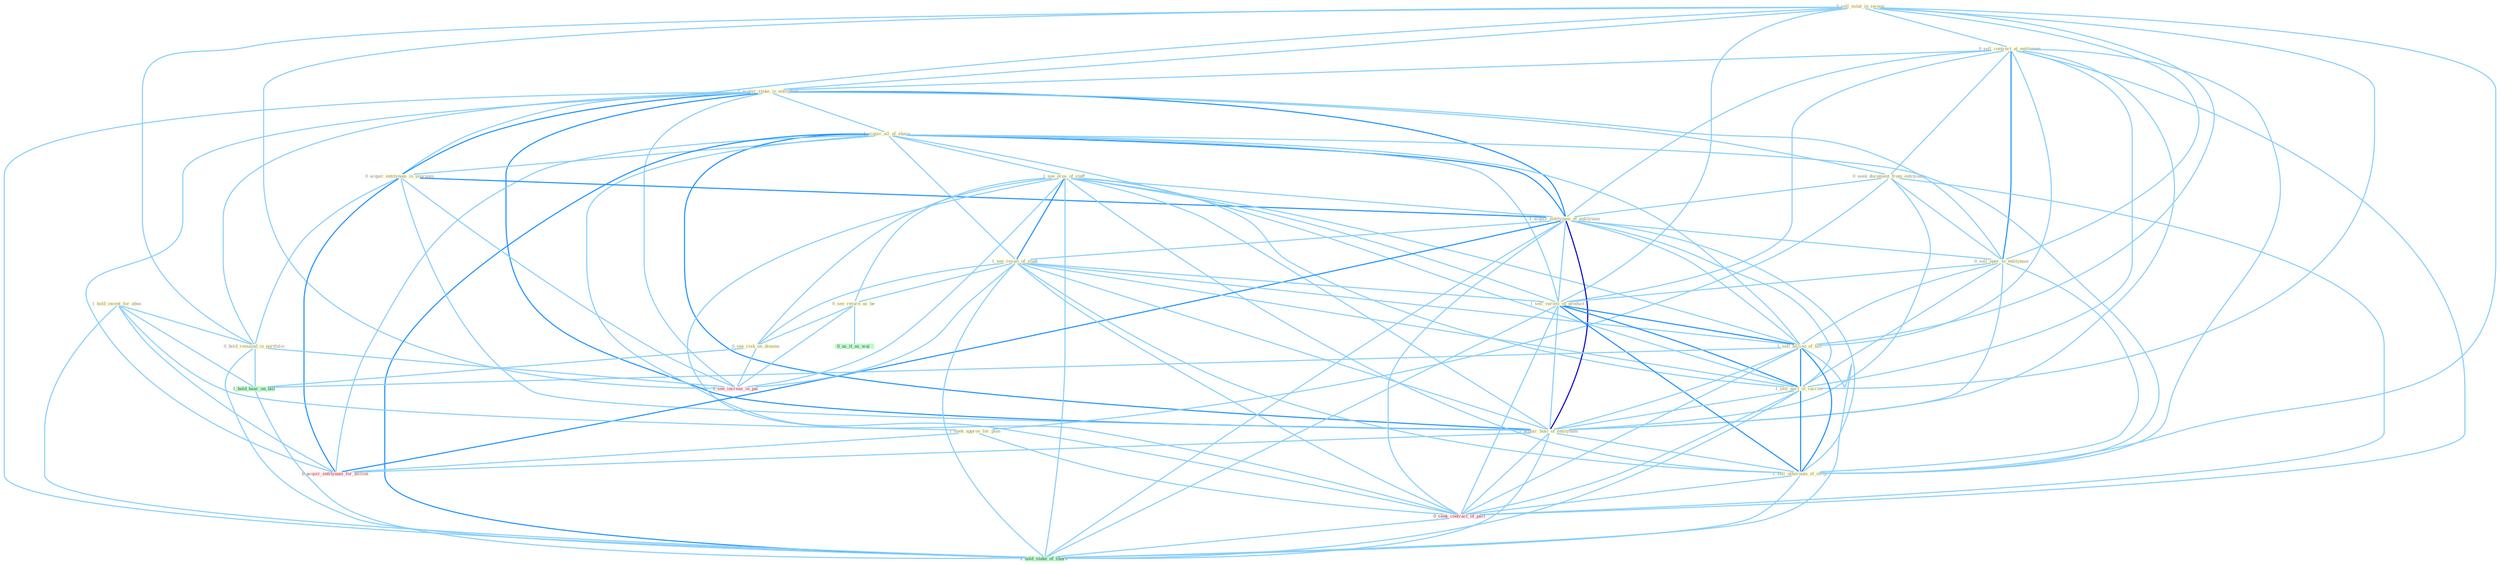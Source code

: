 Graph G{ 
    node
    [shape=polygon,style=filled,width=.5,height=.06,color="#BDFCC9",fixedsize=true,fontsize=4,
    fontcolor="#2f4f4f"];
    {node
    [color="#ffffe0", fontcolor="#8b7d6b"] "0_sell_estat_in_swoop " "0_sell_contract_at_entitynam " "1_acquir_stake_in_entitynam " "1_acquir_all_of_share " "0_seek_document_from_entitynam " "0_acquir_entitynam_in_yearnum " "1_see_eros_of_staff " "1_acquir_entitynam_of_entitynam " "1_hold_incent_for_abus " "1_see_result_of_studi " "0_sell_oper_to_entitynam " "0_hold_remaind_in_portfolio " "0_see_return_as_be " "1_sell_varieti_of_product " "1_sell_billion_of_bill " "0_see_risk_on_dimens " "1_sell_part_of_carrier " "1_seek_approv_for_plan " "1_acquir_busi_of_entitynam " "1_sell_othernum_of_strip "}
{node [color="#fff0f5", fontcolor="#b22222"] "0_seek_contract_of_pact " "0_acquir_entitynam_for_billion " "1_see_increas_in_pai "}
edge [color="#B0E2FF"];

	"0_sell_estat_in_swoop " -- "0_sell_contract_at_entitynam " [w="1", color="#87cefa" ];
	"0_sell_estat_in_swoop " -- "1_acquir_stake_in_entitynam " [w="1", color="#87cefa" ];
	"0_sell_estat_in_swoop " -- "0_acquir_entitynam_in_yearnum " [w="1", color="#87cefa" ];
	"0_sell_estat_in_swoop " -- "0_sell_oper_to_entitynam " [w="1", color="#87cefa" ];
	"0_sell_estat_in_swoop " -- "0_hold_remaind_in_portfolio " [w="1", color="#87cefa" ];
	"0_sell_estat_in_swoop " -- "1_sell_varieti_of_product " [w="1", color="#87cefa" ];
	"0_sell_estat_in_swoop " -- "1_sell_billion_of_bill " [w="1", color="#87cefa" ];
	"0_sell_estat_in_swoop " -- "1_sell_part_of_carrier " [w="1", color="#87cefa" ];
	"0_sell_estat_in_swoop " -- "1_sell_othernum_of_strip " [w="1", color="#87cefa" ];
	"0_sell_estat_in_swoop " -- "1_see_increas_in_pai " [w="1", color="#87cefa" ];
	"0_sell_contract_at_entitynam " -- "1_acquir_stake_in_entitynam " [w="1", color="#87cefa" ];
	"0_sell_contract_at_entitynam " -- "0_seek_document_from_entitynam " [w="1", color="#87cefa" ];
	"0_sell_contract_at_entitynam " -- "1_acquir_entitynam_of_entitynam " [w="1", color="#87cefa" ];
	"0_sell_contract_at_entitynam " -- "0_sell_oper_to_entitynam " [w="2", color="#1e90ff" , len=0.8];
	"0_sell_contract_at_entitynam " -- "1_sell_varieti_of_product " [w="1", color="#87cefa" ];
	"0_sell_contract_at_entitynam " -- "1_sell_billion_of_bill " [w="1", color="#87cefa" ];
	"0_sell_contract_at_entitynam " -- "1_sell_part_of_carrier " [w="1", color="#87cefa" ];
	"0_sell_contract_at_entitynam " -- "1_acquir_busi_of_entitynam " [w="1", color="#87cefa" ];
	"0_sell_contract_at_entitynam " -- "1_sell_othernum_of_strip " [w="1", color="#87cefa" ];
	"0_sell_contract_at_entitynam " -- "0_seek_contract_of_pact " [w="1", color="#87cefa" ];
	"1_acquir_stake_in_entitynam " -- "1_acquir_all_of_share " [w="1", color="#87cefa" ];
	"1_acquir_stake_in_entitynam " -- "0_seek_document_from_entitynam " [w="1", color="#87cefa" ];
	"1_acquir_stake_in_entitynam " -- "0_acquir_entitynam_in_yearnum " [w="2", color="#1e90ff" , len=0.8];
	"1_acquir_stake_in_entitynam " -- "1_acquir_entitynam_of_entitynam " [w="2", color="#1e90ff" , len=0.8];
	"1_acquir_stake_in_entitynam " -- "0_sell_oper_to_entitynam " [w="1", color="#87cefa" ];
	"1_acquir_stake_in_entitynam " -- "0_hold_remaind_in_portfolio " [w="1", color="#87cefa" ];
	"1_acquir_stake_in_entitynam " -- "1_acquir_busi_of_entitynam " [w="2", color="#1e90ff" , len=0.8];
	"1_acquir_stake_in_entitynam " -- "0_acquir_entitynam_for_billion " [w="1", color="#87cefa" ];
	"1_acquir_stake_in_entitynam " -- "1_see_increas_in_pai " [w="1", color="#87cefa" ];
	"1_acquir_stake_in_entitynam " -- "1_hold_stake_of_share " [w="1", color="#87cefa" ];
	"1_acquir_all_of_share " -- "0_acquir_entitynam_in_yearnum " [w="1", color="#87cefa" ];
	"1_acquir_all_of_share " -- "1_see_eros_of_staff " [w="1", color="#87cefa" ];
	"1_acquir_all_of_share " -- "1_acquir_entitynam_of_entitynam " [w="2", color="#1e90ff" , len=0.8];
	"1_acquir_all_of_share " -- "1_see_result_of_studi " [w="1", color="#87cefa" ];
	"1_acquir_all_of_share " -- "1_sell_varieti_of_product " [w="1", color="#87cefa" ];
	"1_acquir_all_of_share " -- "1_sell_billion_of_bill " [w="1", color="#87cefa" ];
	"1_acquir_all_of_share " -- "1_sell_part_of_carrier " [w="1", color="#87cefa" ];
	"1_acquir_all_of_share " -- "1_acquir_busi_of_entitynam " [w="2", color="#1e90ff" , len=0.8];
	"1_acquir_all_of_share " -- "1_sell_othernum_of_strip " [w="1", color="#87cefa" ];
	"1_acquir_all_of_share " -- "0_seek_contract_of_pact " [w="1", color="#87cefa" ];
	"1_acquir_all_of_share " -- "0_acquir_entitynam_for_billion " [w="1", color="#87cefa" ];
	"1_acquir_all_of_share " -- "1_hold_stake_of_share " [w="2", color="#1e90ff" , len=0.8];
	"0_seek_document_from_entitynam " -- "1_acquir_entitynam_of_entitynam " [w="1", color="#87cefa" ];
	"0_seek_document_from_entitynam " -- "0_sell_oper_to_entitynam " [w="1", color="#87cefa" ];
	"0_seek_document_from_entitynam " -- "1_seek_approv_for_plan " [w="1", color="#87cefa" ];
	"0_seek_document_from_entitynam " -- "1_acquir_busi_of_entitynam " [w="1", color="#87cefa" ];
	"0_seek_document_from_entitynam " -- "0_seek_contract_of_pact " [w="1", color="#87cefa" ];
	"0_acquir_entitynam_in_yearnum " -- "1_acquir_entitynam_of_entitynam " [w="2", color="#1e90ff" , len=0.8];
	"0_acquir_entitynam_in_yearnum " -- "0_hold_remaind_in_portfolio " [w="1", color="#87cefa" ];
	"0_acquir_entitynam_in_yearnum " -- "1_acquir_busi_of_entitynam " [w="1", color="#87cefa" ];
	"0_acquir_entitynam_in_yearnum " -- "0_acquir_entitynam_for_billion " [w="2", color="#1e90ff" , len=0.8];
	"0_acquir_entitynam_in_yearnum " -- "1_see_increas_in_pai " [w="1", color="#87cefa" ];
	"1_see_eros_of_staff " -- "1_acquir_entitynam_of_entitynam " [w="1", color="#87cefa" ];
	"1_see_eros_of_staff " -- "1_see_result_of_studi " [w="2", color="#1e90ff" , len=0.8];
	"1_see_eros_of_staff " -- "0_see_return_as_be " [w="1", color="#87cefa" ];
	"1_see_eros_of_staff " -- "1_sell_varieti_of_product " [w="1", color="#87cefa" ];
	"1_see_eros_of_staff " -- "1_sell_billion_of_bill " [w="1", color="#87cefa" ];
	"1_see_eros_of_staff " -- "0_see_risk_on_dimens " [w="1", color="#87cefa" ];
	"1_see_eros_of_staff " -- "1_sell_part_of_carrier " [w="1", color="#87cefa" ];
	"1_see_eros_of_staff " -- "1_acquir_busi_of_entitynam " [w="1", color="#87cefa" ];
	"1_see_eros_of_staff " -- "1_sell_othernum_of_strip " [w="1", color="#87cefa" ];
	"1_see_eros_of_staff " -- "0_seek_contract_of_pact " [w="1", color="#87cefa" ];
	"1_see_eros_of_staff " -- "1_see_increas_in_pai " [w="1", color="#87cefa" ];
	"1_see_eros_of_staff " -- "1_hold_stake_of_share " [w="1", color="#87cefa" ];
	"1_acquir_entitynam_of_entitynam " -- "1_see_result_of_studi " [w="1", color="#87cefa" ];
	"1_acquir_entitynam_of_entitynam " -- "0_sell_oper_to_entitynam " [w="1", color="#87cefa" ];
	"1_acquir_entitynam_of_entitynam " -- "1_sell_varieti_of_product " [w="1", color="#87cefa" ];
	"1_acquir_entitynam_of_entitynam " -- "1_sell_billion_of_bill " [w="1", color="#87cefa" ];
	"1_acquir_entitynam_of_entitynam " -- "1_sell_part_of_carrier " [w="1", color="#87cefa" ];
	"1_acquir_entitynam_of_entitynam " -- "1_acquir_busi_of_entitynam " [w="3", color="#0000cd" , len=0.6];
	"1_acquir_entitynam_of_entitynam " -- "1_sell_othernum_of_strip " [w="1", color="#87cefa" ];
	"1_acquir_entitynam_of_entitynam " -- "0_seek_contract_of_pact " [w="1", color="#87cefa" ];
	"1_acquir_entitynam_of_entitynam " -- "0_acquir_entitynam_for_billion " [w="2", color="#1e90ff" , len=0.8];
	"1_acquir_entitynam_of_entitynam " -- "1_hold_stake_of_share " [w="1", color="#87cefa" ];
	"1_hold_incent_for_abus " -- "0_hold_remaind_in_portfolio " [w="1", color="#87cefa" ];
	"1_hold_incent_for_abus " -- "1_seek_approv_for_plan " [w="1", color="#87cefa" ];
	"1_hold_incent_for_abus " -- "0_acquir_entitynam_for_billion " [w="1", color="#87cefa" ];
	"1_hold_incent_for_abus " -- "1_hold_hear_on_bill " [w="1", color="#87cefa" ];
	"1_hold_incent_for_abus " -- "1_hold_stake_of_share " [w="1", color="#87cefa" ];
	"1_see_result_of_studi " -- "0_see_return_as_be " [w="1", color="#87cefa" ];
	"1_see_result_of_studi " -- "1_sell_varieti_of_product " [w="1", color="#87cefa" ];
	"1_see_result_of_studi " -- "1_sell_billion_of_bill " [w="1", color="#87cefa" ];
	"1_see_result_of_studi " -- "0_see_risk_on_dimens " [w="1", color="#87cefa" ];
	"1_see_result_of_studi " -- "1_sell_part_of_carrier " [w="1", color="#87cefa" ];
	"1_see_result_of_studi " -- "1_acquir_busi_of_entitynam " [w="1", color="#87cefa" ];
	"1_see_result_of_studi " -- "1_sell_othernum_of_strip " [w="1", color="#87cefa" ];
	"1_see_result_of_studi " -- "0_seek_contract_of_pact " [w="1", color="#87cefa" ];
	"1_see_result_of_studi " -- "1_see_increas_in_pai " [w="1", color="#87cefa" ];
	"1_see_result_of_studi " -- "1_hold_stake_of_share " [w="1", color="#87cefa" ];
	"0_sell_oper_to_entitynam " -- "1_sell_varieti_of_product " [w="1", color="#87cefa" ];
	"0_sell_oper_to_entitynam " -- "1_sell_billion_of_bill " [w="1", color="#87cefa" ];
	"0_sell_oper_to_entitynam " -- "1_sell_part_of_carrier " [w="1", color="#87cefa" ];
	"0_sell_oper_to_entitynam " -- "1_acquir_busi_of_entitynam " [w="1", color="#87cefa" ];
	"0_sell_oper_to_entitynam " -- "1_sell_othernum_of_strip " [w="1", color="#87cefa" ];
	"0_hold_remaind_in_portfolio " -- "1_see_increas_in_pai " [w="1", color="#87cefa" ];
	"0_hold_remaind_in_portfolio " -- "1_hold_hear_on_bill " [w="1", color="#87cefa" ];
	"0_hold_remaind_in_portfolio " -- "1_hold_stake_of_share " [w="1", color="#87cefa" ];
	"0_see_return_as_be " -- "0_see_risk_on_dimens " [w="1", color="#87cefa" ];
	"0_see_return_as_be " -- "0_us_it_as_wai " [w="1", color="#87cefa" ];
	"0_see_return_as_be " -- "1_see_increas_in_pai " [w="1", color="#87cefa" ];
	"1_sell_varieti_of_product " -- "1_sell_billion_of_bill " [w="2", color="#1e90ff" , len=0.8];
	"1_sell_varieti_of_product " -- "1_sell_part_of_carrier " [w="2", color="#1e90ff" , len=0.8];
	"1_sell_varieti_of_product " -- "1_acquir_busi_of_entitynam " [w="1", color="#87cefa" ];
	"1_sell_varieti_of_product " -- "1_sell_othernum_of_strip " [w="2", color="#1e90ff" , len=0.8];
	"1_sell_varieti_of_product " -- "0_seek_contract_of_pact " [w="1", color="#87cefa" ];
	"1_sell_varieti_of_product " -- "1_hold_stake_of_share " [w="1", color="#87cefa" ];
	"1_sell_billion_of_bill " -- "1_sell_part_of_carrier " [w="2", color="#1e90ff" , len=0.8];
	"1_sell_billion_of_bill " -- "1_acquir_busi_of_entitynam " [w="1", color="#87cefa" ];
	"1_sell_billion_of_bill " -- "1_sell_othernum_of_strip " [w="2", color="#1e90ff" , len=0.8];
	"1_sell_billion_of_bill " -- "0_seek_contract_of_pact " [w="1", color="#87cefa" ];
	"1_sell_billion_of_bill " -- "1_hold_hear_on_bill " [w="1", color="#87cefa" ];
	"1_sell_billion_of_bill " -- "1_hold_stake_of_share " [w="1", color="#87cefa" ];
	"0_see_risk_on_dimens " -- "1_see_increas_in_pai " [w="1", color="#87cefa" ];
	"0_see_risk_on_dimens " -- "1_hold_hear_on_bill " [w="1", color="#87cefa" ];
	"1_sell_part_of_carrier " -- "1_acquir_busi_of_entitynam " [w="1", color="#87cefa" ];
	"1_sell_part_of_carrier " -- "1_sell_othernum_of_strip " [w="2", color="#1e90ff" , len=0.8];
	"1_sell_part_of_carrier " -- "0_seek_contract_of_pact " [w="1", color="#87cefa" ];
	"1_sell_part_of_carrier " -- "1_hold_stake_of_share " [w="1", color="#87cefa" ];
	"1_seek_approv_for_plan " -- "0_seek_contract_of_pact " [w="1", color="#87cefa" ];
	"1_seek_approv_for_plan " -- "0_acquir_entitynam_for_billion " [w="1", color="#87cefa" ];
	"1_acquir_busi_of_entitynam " -- "1_sell_othernum_of_strip " [w="1", color="#87cefa" ];
	"1_acquir_busi_of_entitynam " -- "0_seek_contract_of_pact " [w="1", color="#87cefa" ];
	"1_acquir_busi_of_entitynam " -- "0_acquir_entitynam_for_billion " [w="1", color="#87cefa" ];
	"1_acquir_busi_of_entitynam " -- "1_hold_stake_of_share " [w="1", color="#87cefa" ];
	"1_sell_othernum_of_strip " -- "0_seek_contract_of_pact " [w="1", color="#87cefa" ];
	"1_sell_othernum_of_strip " -- "1_hold_stake_of_share " [w="1", color="#87cefa" ];
	"0_seek_contract_of_pact " -- "1_hold_stake_of_share " [w="1", color="#87cefa" ];
	"1_hold_hear_on_bill " -- "1_hold_stake_of_share " [w="1", color="#87cefa" ];
}